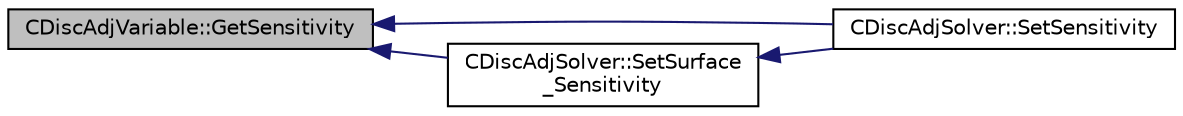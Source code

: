 digraph "CDiscAdjVariable::GetSensitivity"
{
  edge [fontname="Helvetica",fontsize="10",labelfontname="Helvetica",labelfontsize="10"];
  node [fontname="Helvetica",fontsize="10",shape=record];
  rankdir="LR";
  Node36 [label="CDiscAdjVariable::GetSensitivity",height=0.2,width=0.4,color="black", fillcolor="grey75", style="filled", fontcolor="black"];
  Node36 -> Node37 [dir="back",color="midnightblue",fontsize="10",style="solid",fontname="Helvetica"];
  Node37 [label="CDiscAdjSolver::SetSensitivity",height=0.2,width=0.4,color="black", fillcolor="white", style="filled",URL="$class_c_disc_adj_solver.html#a4ebcf3eed43458a8960948210dc7444f",tooltip="Extract and set the geometrical sensitivity. "];
  Node36 -> Node38 [dir="back",color="midnightblue",fontsize="10",style="solid",fontname="Helvetica"];
  Node38 [label="CDiscAdjSolver::SetSurface\l_Sensitivity",height=0.2,width=0.4,color="black", fillcolor="white", style="filled",URL="$class_c_disc_adj_solver.html#a29f5f7ec2e7084e7c2841ce50375a8ff",tooltip="Set the surface sensitivity. "];
  Node38 -> Node37 [dir="back",color="midnightblue",fontsize="10",style="solid",fontname="Helvetica"];
}
